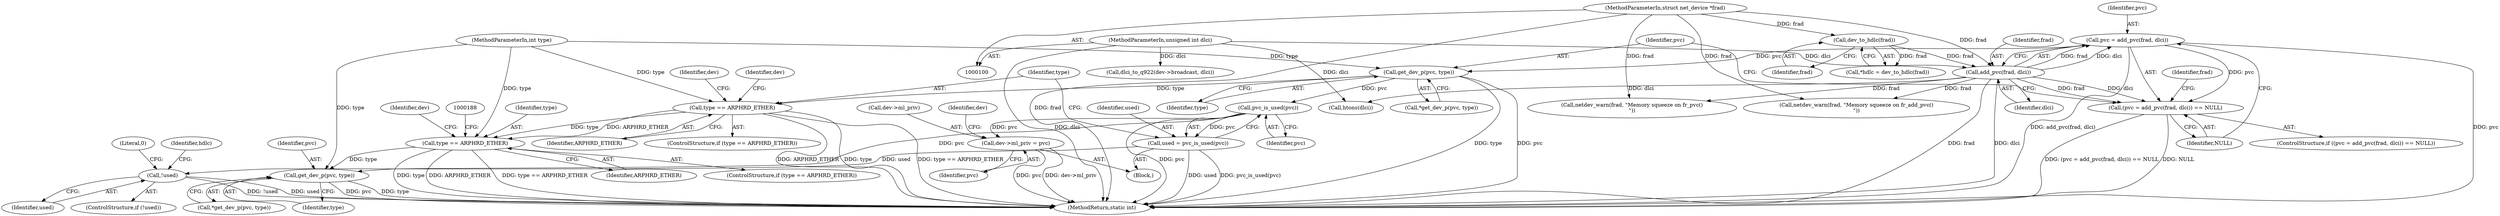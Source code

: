 digraph "0_linux_550fd08c2cebad61c548def135f67aba284c6162_6@pointer" {
"1000115" [label="(Call,pvc = add_pvc(frad, dlci))"];
"1000117" [label="(Call,add_pvc(frad, dlci))"];
"1000108" [label="(Call,dev_to_hdlc(frad))"];
"1000101" [label="(MethodParameterIn,struct net_device *frad)"];
"1000102" [label="(MethodParameterIn,unsigned int dlci)"];
"1000114" [label="(Call,(pvc = add_pvc(frad, dlci)) == NULL)"];
"1000130" [label="(Call,get_dev_p(pvc, type))"];
"1000138" [label="(Call,pvc_is_used(pvc))"];
"1000136" [label="(Call,used = pvc_is_used(pvc))"];
"1000245" [label="(Call,!used)"];
"1000215" [label="(Call,dev->ml_priv = pvc)"];
"1000240" [label="(Call,get_dev_p(pvc, type))"];
"1000141" [label="(Call,type == ARPHRD_ETHER)"];
"1000176" [label="(Call,type == ARPHRD_ETHER)"];
"1000240" [label="(Call,get_dev_p(pvc, type))"];
"1000129" [label="(Call,*get_dev_p(pvc, type))"];
"1000178" [label="(Identifier,ARPHRD_ETHER)"];
"1000219" [label="(Identifier,pvc)"];
"1000104" [label="(Block,)"];
"1000251" [label="(Identifier,hdlc)"];
"1000115" [label="(Call,pvc = add_pvc(frad, dlci))"];
"1000216" [label="(Call,dev->ml_priv)"];
"1000131" [label="(Identifier,pvc)"];
"1000143" [label="(Identifier,ARPHRD_ETHER)"];
"1000177" [label="(Identifier,type)"];
"1000136" [label="(Call,used = pvc_is_used(pvc))"];
"1000261" [label="(MethodReturn,static int)"];
"1000108" [label="(Call,dev_to_hdlc(frad))"];
"1000116" [label="(Identifier,pvc)"];
"1000119" [label="(Identifier,dlci)"];
"1000142" [label="(Identifier,type)"];
"1000123" [label="(Identifier,frad)"];
"1000260" [label="(Literal,0)"];
"1000192" [label="(Call,htons(dlci))"];
"1000141" [label="(Call,type == ARPHRD_ETHER)"];
"1000117" [label="(Call,add_pvc(frad, dlci))"];
"1000194" [label="(Call,dlci_to_q922(dev->broadcast, dlci))"];
"1000215" [label="(Call,dev->ml_priv = pvc)"];
"1000167" [label="(Call,netdev_warn(frad, \"Memory squeeze on fr_pvc()\n\"))"];
"1000137" [label="(Identifier,used)"];
"1000246" [label="(Identifier,used)"];
"1000245" [label="(Call,!used)"];
"1000181" [label="(Identifier,dev)"];
"1000120" [label="(Identifier,NULL)"];
"1000244" [label="(ControlStructure,if (!used))"];
"1000176" [label="(Call,type == ARPHRD_ETHER)"];
"1000223" [label="(Identifier,dev)"];
"1000139" [label="(Identifier,pvc)"];
"1000140" [label="(ControlStructure,if (type == ARPHRD_ETHER))"];
"1000158" [label="(Identifier,dev)"];
"1000101" [label="(MethodParameterIn,struct net_device *frad)"];
"1000102" [label="(MethodParameterIn,unsigned int dlci)"];
"1000138" [label="(Call,pvc_is_used(pvc))"];
"1000103" [label="(MethodParameterIn,int type)"];
"1000242" [label="(Identifier,type)"];
"1000122" [label="(Call,netdev_warn(frad, \"Memory squeeze on fr_add_pvc()\n\"))"];
"1000114" [label="(Call,(pvc = add_pvc(frad, dlci)) == NULL)"];
"1000241" [label="(Identifier,pvc)"];
"1000146" [label="(Identifier,dev)"];
"1000175" [label="(ControlStructure,if (type == ARPHRD_ETHER))"];
"1000109" [label="(Identifier,frad)"];
"1000118" [label="(Identifier,frad)"];
"1000113" [label="(ControlStructure,if ((pvc = add_pvc(frad, dlci)) == NULL))"];
"1000106" [label="(Call,*hdlc = dev_to_hdlc(frad))"];
"1000130" [label="(Call,get_dev_p(pvc, type))"];
"1000132" [label="(Identifier,type)"];
"1000239" [label="(Call,*get_dev_p(pvc, type))"];
"1000115" -> "1000114"  [label="AST: "];
"1000115" -> "1000117"  [label="CFG: "];
"1000116" -> "1000115"  [label="AST: "];
"1000117" -> "1000115"  [label="AST: "];
"1000120" -> "1000115"  [label="CFG: "];
"1000115" -> "1000261"  [label="DDG: add_pvc(frad, dlci)"];
"1000115" -> "1000261"  [label="DDG: pvc"];
"1000115" -> "1000114"  [label="DDG: pvc"];
"1000117" -> "1000115"  [label="DDG: frad"];
"1000117" -> "1000115"  [label="DDG: dlci"];
"1000115" -> "1000130"  [label="DDG: pvc"];
"1000117" -> "1000119"  [label="CFG: "];
"1000118" -> "1000117"  [label="AST: "];
"1000119" -> "1000117"  [label="AST: "];
"1000117" -> "1000261"  [label="DDG: frad"];
"1000117" -> "1000261"  [label="DDG: dlci"];
"1000117" -> "1000114"  [label="DDG: frad"];
"1000117" -> "1000114"  [label="DDG: dlci"];
"1000108" -> "1000117"  [label="DDG: frad"];
"1000101" -> "1000117"  [label="DDG: frad"];
"1000102" -> "1000117"  [label="DDG: dlci"];
"1000117" -> "1000122"  [label="DDG: frad"];
"1000117" -> "1000167"  [label="DDG: frad"];
"1000117" -> "1000192"  [label="DDG: dlci"];
"1000108" -> "1000106"  [label="AST: "];
"1000108" -> "1000109"  [label="CFG: "];
"1000109" -> "1000108"  [label="AST: "];
"1000106" -> "1000108"  [label="CFG: "];
"1000108" -> "1000106"  [label="DDG: frad"];
"1000101" -> "1000108"  [label="DDG: frad"];
"1000101" -> "1000100"  [label="AST: "];
"1000101" -> "1000261"  [label="DDG: frad"];
"1000101" -> "1000122"  [label="DDG: frad"];
"1000101" -> "1000167"  [label="DDG: frad"];
"1000102" -> "1000100"  [label="AST: "];
"1000102" -> "1000261"  [label="DDG: dlci"];
"1000102" -> "1000192"  [label="DDG: dlci"];
"1000102" -> "1000194"  [label="DDG: dlci"];
"1000114" -> "1000113"  [label="AST: "];
"1000114" -> "1000120"  [label="CFG: "];
"1000120" -> "1000114"  [label="AST: "];
"1000123" -> "1000114"  [label="CFG: "];
"1000131" -> "1000114"  [label="CFG: "];
"1000114" -> "1000261"  [label="DDG: (pvc = add_pvc(frad, dlci)) == NULL"];
"1000114" -> "1000261"  [label="DDG: NULL"];
"1000130" -> "1000129"  [label="AST: "];
"1000130" -> "1000132"  [label="CFG: "];
"1000131" -> "1000130"  [label="AST: "];
"1000132" -> "1000130"  [label="AST: "];
"1000129" -> "1000130"  [label="CFG: "];
"1000130" -> "1000261"  [label="DDG: type"];
"1000130" -> "1000261"  [label="DDG: pvc"];
"1000103" -> "1000130"  [label="DDG: type"];
"1000130" -> "1000138"  [label="DDG: pvc"];
"1000130" -> "1000141"  [label="DDG: type"];
"1000138" -> "1000136"  [label="AST: "];
"1000138" -> "1000139"  [label="CFG: "];
"1000139" -> "1000138"  [label="AST: "];
"1000136" -> "1000138"  [label="CFG: "];
"1000138" -> "1000261"  [label="DDG: pvc"];
"1000138" -> "1000136"  [label="DDG: pvc"];
"1000138" -> "1000215"  [label="DDG: pvc"];
"1000138" -> "1000240"  [label="DDG: pvc"];
"1000136" -> "1000104"  [label="AST: "];
"1000137" -> "1000136"  [label="AST: "];
"1000142" -> "1000136"  [label="CFG: "];
"1000136" -> "1000261"  [label="DDG: pvc_is_used(pvc)"];
"1000136" -> "1000261"  [label="DDG: used"];
"1000136" -> "1000245"  [label="DDG: used"];
"1000245" -> "1000244"  [label="AST: "];
"1000245" -> "1000246"  [label="CFG: "];
"1000246" -> "1000245"  [label="AST: "];
"1000251" -> "1000245"  [label="CFG: "];
"1000260" -> "1000245"  [label="CFG: "];
"1000245" -> "1000261"  [label="DDG: !used"];
"1000245" -> "1000261"  [label="DDG: used"];
"1000215" -> "1000104"  [label="AST: "];
"1000215" -> "1000219"  [label="CFG: "];
"1000216" -> "1000215"  [label="AST: "];
"1000219" -> "1000215"  [label="AST: "];
"1000223" -> "1000215"  [label="CFG: "];
"1000215" -> "1000261"  [label="DDG: dev->ml_priv"];
"1000215" -> "1000261"  [label="DDG: pvc"];
"1000240" -> "1000239"  [label="AST: "];
"1000240" -> "1000242"  [label="CFG: "];
"1000241" -> "1000240"  [label="AST: "];
"1000242" -> "1000240"  [label="AST: "];
"1000239" -> "1000240"  [label="CFG: "];
"1000240" -> "1000261"  [label="DDG: type"];
"1000240" -> "1000261"  [label="DDG: pvc"];
"1000176" -> "1000240"  [label="DDG: type"];
"1000103" -> "1000240"  [label="DDG: type"];
"1000141" -> "1000140"  [label="AST: "];
"1000141" -> "1000143"  [label="CFG: "];
"1000142" -> "1000141"  [label="AST: "];
"1000143" -> "1000141"  [label="AST: "];
"1000146" -> "1000141"  [label="CFG: "];
"1000158" -> "1000141"  [label="CFG: "];
"1000141" -> "1000261"  [label="DDG: type"];
"1000141" -> "1000261"  [label="DDG: type == ARPHRD_ETHER"];
"1000141" -> "1000261"  [label="DDG: ARPHRD_ETHER"];
"1000103" -> "1000141"  [label="DDG: type"];
"1000141" -> "1000176"  [label="DDG: type"];
"1000141" -> "1000176"  [label="DDG: ARPHRD_ETHER"];
"1000176" -> "1000175"  [label="AST: "];
"1000176" -> "1000178"  [label="CFG: "];
"1000177" -> "1000176"  [label="AST: "];
"1000178" -> "1000176"  [label="AST: "];
"1000181" -> "1000176"  [label="CFG: "];
"1000188" -> "1000176"  [label="CFG: "];
"1000176" -> "1000261"  [label="DDG: ARPHRD_ETHER"];
"1000176" -> "1000261"  [label="DDG: type == ARPHRD_ETHER"];
"1000176" -> "1000261"  [label="DDG: type"];
"1000103" -> "1000176"  [label="DDG: type"];
}
